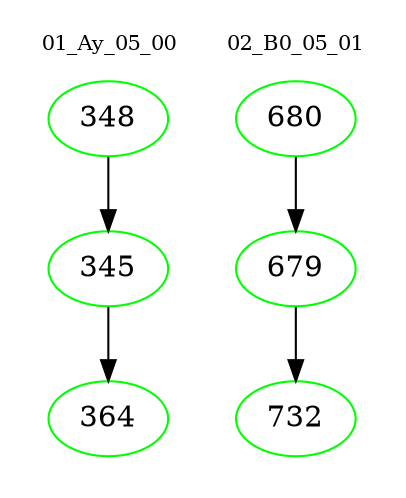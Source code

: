 digraph{
subgraph cluster_0 {
color = white
label = "01_Ay_05_00";
fontsize=10;
T0_348 [label="348", color="green"]
T0_348 -> T0_345 [color="black"]
T0_345 [label="345", color="green"]
T0_345 -> T0_364 [color="black"]
T0_364 [label="364", color="green"]
}
subgraph cluster_1 {
color = white
label = "02_B0_05_01";
fontsize=10;
T1_680 [label="680", color="green"]
T1_680 -> T1_679 [color="black"]
T1_679 [label="679", color="green"]
T1_679 -> T1_732 [color="black"]
T1_732 [label="732", color="green"]
}
}

